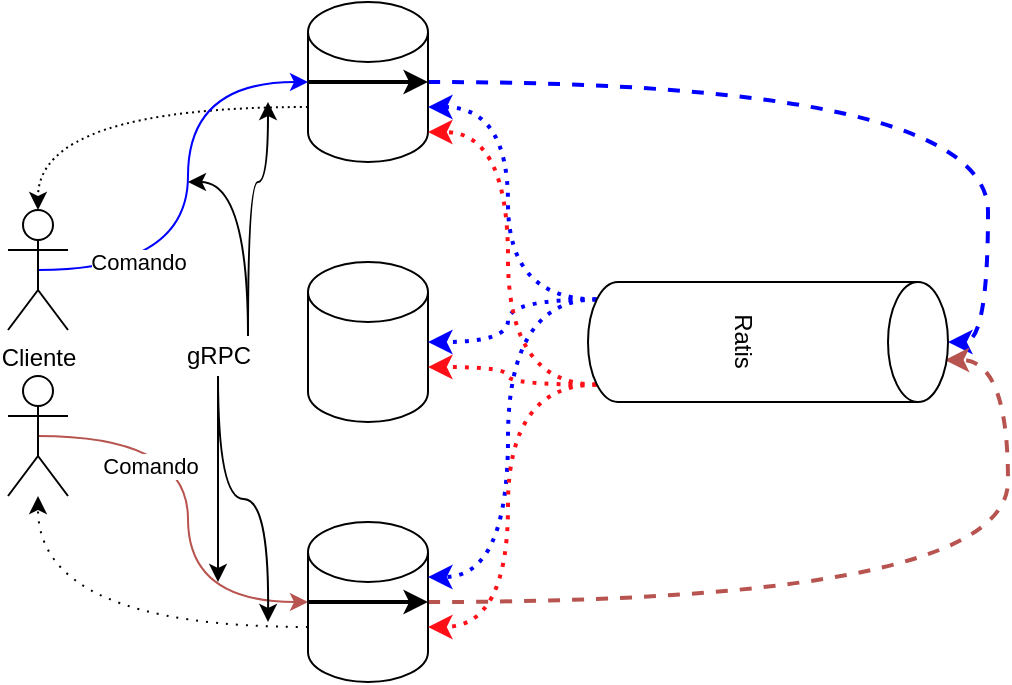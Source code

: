 <mxfile version="13.9.9" type="device"><diagram id="h0iqN_R8HdNlNvROPHBB" name="Page-1"><mxGraphModel dx="1106" dy="892" grid="1" gridSize="10" guides="1" tooltips="1" connect="1" arrows="1" fold="1" page="1" pageScale="1" pageWidth="583" pageHeight="413" math="0" shadow="0"><root><mxCell id="0"/><mxCell id="1" parent="0"/><mxCell id="FvdmdGDa_YywQQnYU_su-9" style="edgeStyle=orthogonalEdgeStyle;rounded=0;orthogonalLoop=1;jettySize=auto;html=1;exitX=0.5;exitY=0.5;exitDx=0;exitDy=0;exitPerimeter=0;entryX=0;entryY=0.5;entryDx=0;entryDy=0;entryPerimeter=0;curved=1;fillColor=#f8cecc;strokeColor=#b85450;" parent="1" source="FvdmdGDa_YywQQnYU_su-1" target="FvdmdGDa_YywQQnYU_su-4" edge="1"><mxGeometry relative="1" as="geometry"/></mxCell><mxCell id="FvdmdGDa_YywQQnYU_su-15" value="Comando" style="edgeLabel;html=1;align=center;verticalAlign=middle;resizable=0;points=[];" parent="FvdmdGDa_YywQQnYU_su-9" vertex="1" connectable="0"><mxGeometry x="-0.491" y="-15" relative="1" as="geometry"><mxPoint as="offset"/></mxGeometry></mxCell><mxCell id="FvdmdGDa_YywQQnYU_su-1" value="Cliente" style="shape=umlActor;verticalLabelPosition=top;verticalAlign=bottom;html=1;outlineConnect=0;labelPosition=center;align=center;" parent="1" vertex="1"><mxGeometry x="10" y="207" width="30" height="60" as="geometry"/></mxCell><mxCell id="FvdmdGDa_YywQQnYU_su-13" style="edgeStyle=orthogonalEdgeStyle;curved=1;rounded=0;orthogonalLoop=1;jettySize=auto;html=1;exitX=1;exitY=0.5;exitDx=0;exitDy=0;exitPerimeter=0;entryX=0.5;entryY=0;entryDx=0;entryDy=0;entryPerimeter=0;fillColor=#dae8fc;strokeWidth=2;strokeColor=#0000FF;dashed=1;" parent="1" source="FvdmdGDa_YywQQnYU_su-2" target="FvdmdGDa_YywQQnYU_su-10" edge="1"><mxGeometry relative="1" as="geometry"/></mxCell><mxCell id="B4Y7BsecUDaCnE8JwStJ-3" style="edgeStyle=orthogonalEdgeStyle;curved=1;rounded=0;orthogonalLoop=1;jettySize=auto;html=1;exitX=0;exitY=0;exitDx=0;exitDy=52.5;exitPerimeter=0;entryX=0.5;entryY=0;entryDx=0;entryDy=0;entryPerimeter=0;dashed=1;dashPattern=1 2;" parent="1" source="FvdmdGDa_YywQQnYU_su-2" target="FvdmdGDa_YywQQnYU_su-8" edge="1"><mxGeometry relative="1" as="geometry"/></mxCell><mxCell id="FvdmdGDa_YywQQnYU_su-2" value="" style="shape=cylinder3;whiteSpace=wrap;html=1;boundedLbl=1;backgroundOutline=1;size=15;" parent="1" vertex="1"><mxGeometry x="160" y="20" width="60" height="80" as="geometry"/></mxCell><mxCell id="FvdmdGDa_YywQQnYU_su-3" value="" style="shape=cylinder3;whiteSpace=wrap;html=1;boundedLbl=1;backgroundOutline=1;size=15;" parent="1" vertex="1"><mxGeometry x="160" y="150" width="60" height="80" as="geometry"/></mxCell><mxCell id="FvdmdGDa_YywQQnYU_su-11" style="edgeStyle=orthogonalEdgeStyle;curved=1;rounded=0;orthogonalLoop=1;jettySize=auto;html=1;entryX=0.65;entryY=0.009;entryDx=0;entryDy=0;entryPerimeter=0;fillColor=#f8cecc;strokeColor=#b85450;strokeWidth=2;dashed=1;" parent="1" source="FvdmdGDa_YywQQnYU_su-4" target="FvdmdGDa_YywQQnYU_su-10" edge="1"><mxGeometry relative="1" as="geometry"><Array as="points"><mxPoint x="510" y="320"/><mxPoint x="510" y="199"/></Array></mxGeometry></mxCell><mxCell id="B4Y7BsecUDaCnE8JwStJ-2" style="edgeStyle=orthogonalEdgeStyle;curved=1;rounded=0;orthogonalLoop=1;jettySize=auto;html=1;exitX=0;exitY=0;exitDx=0;exitDy=52.5;exitPerimeter=0;dashed=1;dashPattern=1 4;" parent="1" source="FvdmdGDa_YywQQnYU_su-4" target="FvdmdGDa_YywQQnYU_su-1" edge="1"><mxGeometry relative="1" as="geometry"/></mxCell><mxCell id="FvdmdGDa_YywQQnYU_su-4" value="" style="shape=cylinder3;whiteSpace=wrap;html=1;boundedLbl=1;backgroundOutline=1;size=15;" parent="1" vertex="1"><mxGeometry x="160" y="280" width="60" height="80" as="geometry"/></mxCell><mxCell id="FvdmdGDa_YywQQnYU_su-12" style="edgeStyle=orthogonalEdgeStyle;curved=1;rounded=0;orthogonalLoop=1;jettySize=auto;html=1;exitX=0.5;exitY=0.5;exitDx=0;exitDy=0;exitPerimeter=0;entryX=0;entryY=0.5;entryDx=0;entryDy=0;entryPerimeter=0;fillColor=#dae8fc;strokeColor=#0000FF;" parent="1" source="FvdmdGDa_YywQQnYU_su-8" target="FvdmdGDa_YywQQnYU_su-2" edge="1"><mxGeometry relative="1" as="geometry"/></mxCell><mxCell id="FvdmdGDa_YywQQnYU_su-14" value="Comando" style="edgeLabel;html=1;align=center;verticalAlign=middle;resizable=0;points=[];" parent="FvdmdGDa_YywQQnYU_su-12" vertex="1" connectable="0"><mxGeometry x="-0.569" y="4" relative="1" as="geometry"><mxPoint as="offset"/></mxGeometry></mxCell><mxCell id="FvdmdGDa_YywQQnYU_su-8" value="" style="shape=umlActor;verticalLabelPosition=top;verticalAlign=bottom;html=1;outlineConnect=0;labelPosition=center;align=center;" parent="1" vertex="1"><mxGeometry x="10" y="124" width="30" height="60" as="geometry"/></mxCell><mxCell id="FvdmdGDa_YywQQnYU_su-18" style="edgeStyle=orthogonalEdgeStyle;rounded=0;orthogonalLoop=1;jettySize=auto;html=1;entryX=1;entryY=0;entryDx=0;entryDy=52.5;entryPerimeter=0;strokeWidth=2;strokeColor=#0000FF;curved=1;dashed=1;dashPattern=1 2;exitX=0.145;exitY=1;exitDx=0;exitDy=-4.35;exitPerimeter=0;" parent="1" source="FvdmdGDa_YywQQnYU_su-10" target="FvdmdGDa_YywQQnYU_su-2" edge="1"><mxGeometry relative="1" as="geometry"/></mxCell><mxCell id="FvdmdGDa_YywQQnYU_su-19" style="edgeStyle=orthogonalEdgeStyle;curved=1;rounded=0;orthogonalLoop=1;jettySize=auto;html=1;exitX=0.145;exitY=1;exitDx=0;exitDy=-4.35;exitPerimeter=0;entryX=1;entryY=0.5;entryDx=0;entryDy=0;entryPerimeter=0;strokeColor=#0000FF;strokeWidth=2;dashed=1;dashPattern=1 2;" parent="1" source="FvdmdGDa_YywQQnYU_su-10" target="FvdmdGDa_YywQQnYU_su-3" edge="1"><mxGeometry relative="1" as="geometry"/></mxCell><mxCell id="FvdmdGDa_YywQQnYU_su-20" style="edgeStyle=orthogonalEdgeStyle;curved=1;rounded=0;orthogonalLoop=1;jettySize=auto;html=1;exitX=0.145;exitY=1;exitDx=0;exitDy=-4.35;exitPerimeter=0;entryX=1;entryY=0;entryDx=0;entryDy=27.5;entryPerimeter=0;strokeColor=#0000FF;strokeWidth=2;dashed=1;dashPattern=1 2;" parent="1" source="FvdmdGDa_YywQQnYU_su-10" target="FvdmdGDa_YywQQnYU_su-4" edge="1"><mxGeometry relative="1" as="geometry"/></mxCell><mxCell id="FvdmdGDa_YywQQnYU_su-21" style="edgeStyle=orthogonalEdgeStyle;curved=1;rounded=0;orthogonalLoop=1;jettySize=auto;html=1;exitX=0.855;exitY=1;exitDx=0;exitDy=-4.35;exitPerimeter=0;entryX=1;entryY=1;entryDx=0;entryDy=-15;entryPerimeter=0;dashed=1;dashPattern=1 2;strokeWidth=2;strokeColor=#FF0F17;" parent="1" source="FvdmdGDa_YywQQnYU_su-10" target="FvdmdGDa_YywQQnYU_su-2" edge="1"><mxGeometry relative="1" as="geometry"/></mxCell><mxCell id="FvdmdGDa_YywQQnYU_su-22" style="edgeStyle=orthogonalEdgeStyle;curved=1;rounded=0;orthogonalLoop=1;jettySize=auto;html=1;exitX=0.855;exitY=1;exitDx=0;exitDy=-4.35;exitPerimeter=0;entryX=1;entryY=0;entryDx=0;entryDy=52.5;entryPerimeter=0;dashed=1;dashPattern=1 2;strokeColor=#FF0F17;strokeWidth=2;" parent="1" source="FvdmdGDa_YywQQnYU_su-10" target="FvdmdGDa_YywQQnYU_su-3" edge="1"><mxGeometry relative="1" as="geometry"/></mxCell><mxCell id="FvdmdGDa_YywQQnYU_su-23" style="edgeStyle=orthogonalEdgeStyle;curved=1;rounded=0;orthogonalLoop=1;jettySize=auto;html=1;exitX=0.855;exitY=1;exitDx=0;exitDy=-4.35;exitPerimeter=0;entryX=1;entryY=0;entryDx=0;entryDy=52.5;entryPerimeter=0;dashed=1;dashPattern=1 2;strokeColor=#FF0F17;strokeWidth=2;" parent="1" source="FvdmdGDa_YywQQnYU_su-10" target="FvdmdGDa_YywQQnYU_su-4" edge="1"><mxGeometry relative="1" as="geometry"/></mxCell><mxCell id="FvdmdGDa_YywQQnYU_su-10" value="Ratis" style="shape=cylinder3;whiteSpace=wrap;html=1;boundedLbl=1;backgroundOutline=1;size=15;rotation=90;" parent="1" vertex="1"><mxGeometry x="360" y="100" width="60" height="180" as="geometry"/></mxCell><mxCell id="FvdmdGDa_YywQQnYU_su-16" style="rounded=0;orthogonalLoop=1;jettySize=auto;html=1;exitX=0;exitY=0.5;exitDx=0;exitDy=0;exitPerimeter=0;entryX=1;entryY=0.5;entryDx=0;entryDy=0;entryPerimeter=0;strokeWidth=2;" parent="1" source="FvdmdGDa_YywQQnYU_su-2" target="FvdmdGDa_YywQQnYU_su-2" edge="1"><mxGeometry relative="1" as="geometry"/></mxCell><mxCell id="FvdmdGDa_YywQQnYU_su-17" style="edgeStyle=none;rounded=0;orthogonalLoop=1;jettySize=auto;html=1;exitX=0;exitY=0.5;exitDx=0;exitDy=0;exitPerimeter=0;entryX=1;entryY=0.5;entryDx=0;entryDy=0;entryPerimeter=0;strokeWidth=2;" parent="1" source="FvdmdGDa_YywQQnYU_su-4" target="FvdmdGDa_YywQQnYU_su-4" edge="1"><mxGeometry relative="1" as="geometry"/></mxCell><mxCell id="AX8Xslwh2RS-71jGtKW5-2" style="edgeStyle=orthogonalEdgeStyle;rounded=0;orthogonalLoop=1;jettySize=auto;html=1;curved=1;" edge="1" parent="1" source="AX8Xslwh2RS-71jGtKW5-1"><mxGeometry relative="1" as="geometry"><mxPoint x="100" y="110" as="targetPoint"/><Array as="points"><mxPoint x="130" y="110"/></Array></mxGeometry></mxCell><mxCell id="AX8Xslwh2RS-71jGtKW5-3" style="edgeStyle=orthogonalEdgeStyle;curved=1;rounded=0;orthogonalLoop=1;jettySize=auto;html=1;" edge="1" parent="1" source="AX8Xslwh2RS-71jGtKW5-1"><mxGeometry relative="1" as="geometry"><mxPoint x="140" y="70" as="targetPoint"/><Array as="points"><mxPoint x="130" y="110"/><mxPoint x="140" y="110"/></Array></mxGeometry></mxCell><mxCell id="AX8Xslwh2RS-71jGtKW5-4" style="edgeStyle=orthogonalEdgeStyle;curved=1;rounded=0;orthogonalLoop=1;jettySize=auto;html=1;" edge="1" parent="1" source="AX8Xslwh2RS-71jGtKW5-1"><mxGeometry relative="1" as="geometry"><mxPoint x="140" y="330" as="targetPoint"/></mxGeometry></mxCell><mxCell id="AX8Xslwh2RS-71jGtKW5-5" style="edgeStyle=orthogonalEdgeStyle;curved=1;rounded=0;orthogonalLoop=1;jettySize=auto;html=1;" edge="1" parent="1" source="AX8Xslwh2RS-71jGtKW5-1"><mxGeometry relative="1" as="geometry"><mxPoint x="115" y="310" as="targetPoint"/></mxGeometry></mxCell><mxCell id="AX8Xslwh2RS-71jGtKW5-1" value="gRPC" style="text;html=1;align=center;verticalAlign=middle;resizable=0;points=[];autosize=1;" vertex="1" parent="1"><mxGeometry x="90" y="187" width="50" height="20" as="geometry"/></mxCell></root></mxGraphModel></diagram></mxfile>